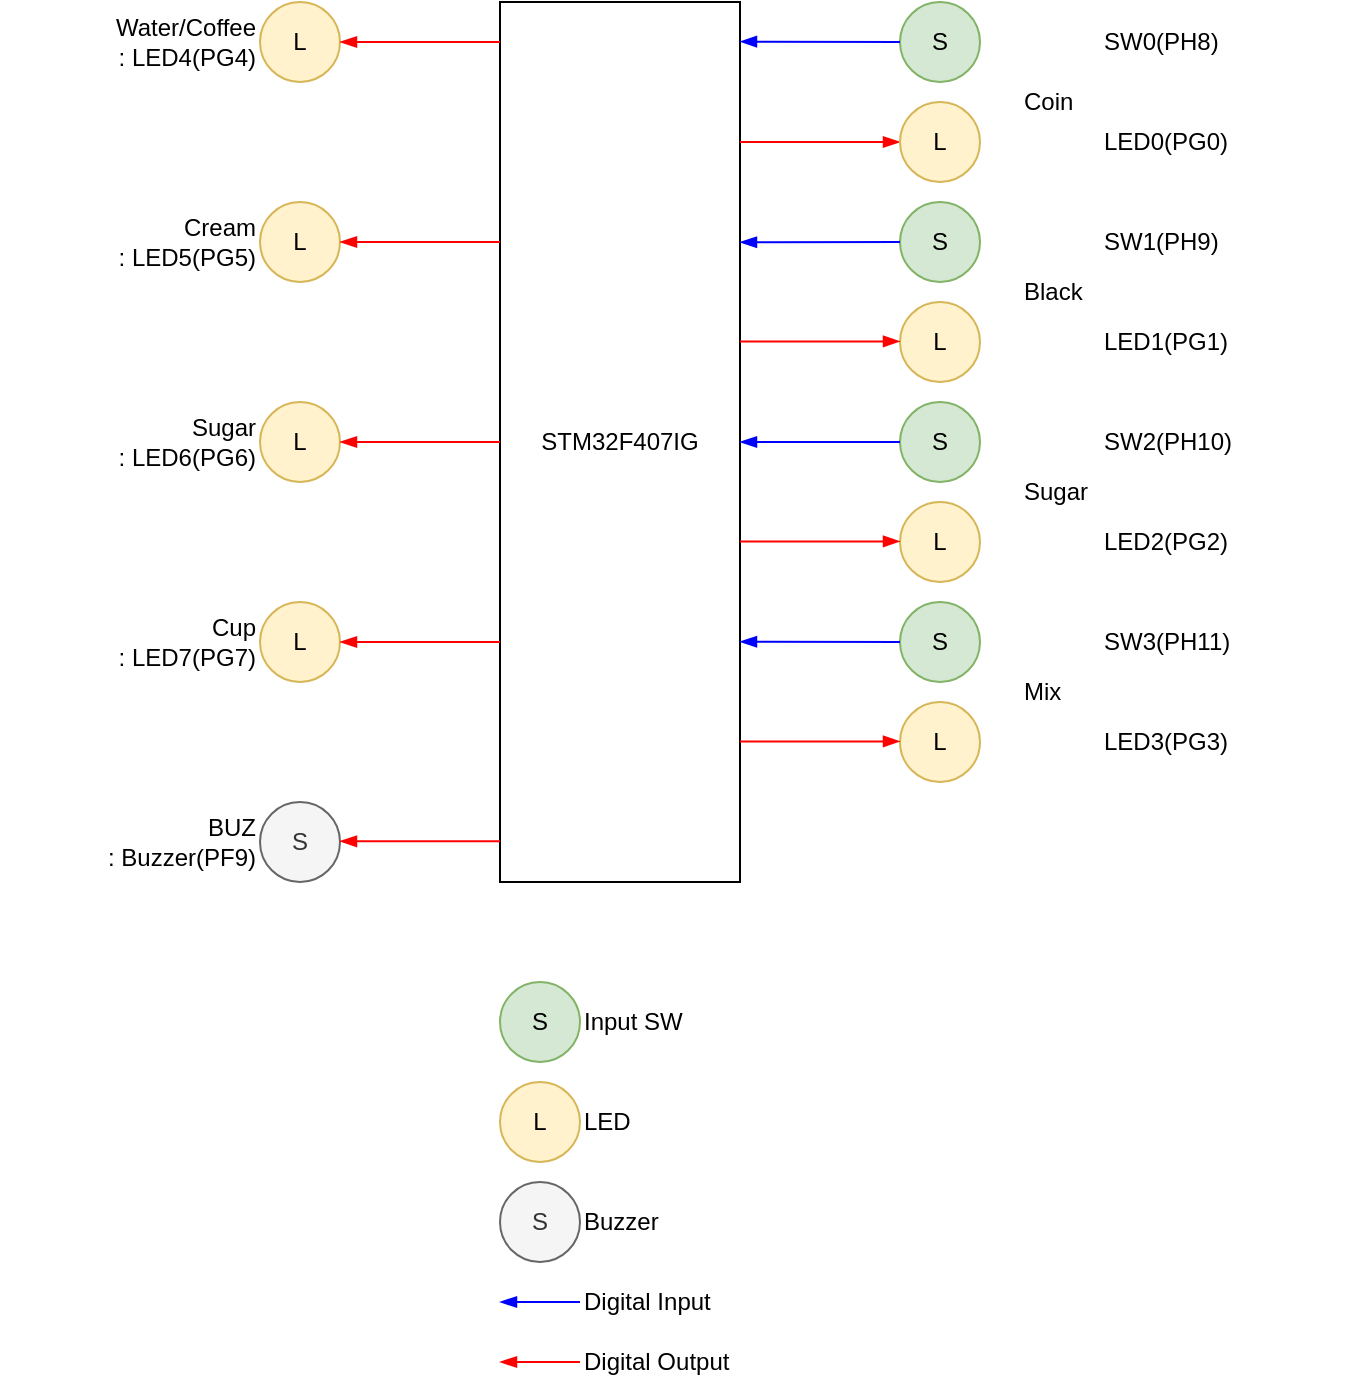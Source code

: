 <mxfile version="26.0.16">
  <diagram name="페이지-1" id="aUKVWbxgHGrGfHiceO4P">
    <mxGraphModel dx="795" dy="1247" grid="0" gridSize="10" guides="1" tooltips="1" connect="1" arrows="1" fold="1" page="1" pageScale="1" pageWidth="827" pageHeight="1169" math="0" shadow="0">
      <root>
        <mxCell id="0" />
        <mxCell id="1" parent="0" />
        <mxCell id="V1jE-XbK7gzUIDMY-3G8-3" value="STM32F407IG" style="rounded=0;whiteSpace=wrap;html=1;" parent="1" vertex="1">
          <mxGeometry x="300" y="310" width="120" height="440" as="geometry" />
        </mxCell>
        <mxCell id="V1jE-XbK7gzUIDMY-3G8-5" value="S" style="ellipse;whiteSpace=wrap;html=1;aspect=fixed;direction=south;fillColor=#d5e8d4;strokeColor=#82b366;" parent="1" vertex="1">
          <mxGeometry x="500" y="610" width="40" height="40" as="geometry" />
        </mxCell>
        <mxCell id="V1jE-XbK7gzUIDMY-3G8-7" value="S" style="ellipse;whiteSpace=wrap;html=1;aspect=fixed;direction=south;fillColor=#d5e8d4;strokeColor=#82b366;" parent="1" vertex="1">
          <mxGeometry x="500" y="510" width="40" height="40" as="geometry" />
        </mxCell>
        <mxCell id="V1jE-XbK7gzUIDMY-3G8-9" value="S" style="ellipse;whiteSpace=wrap;html=1;aspect=fixed;direction=south;fillColor=#d5e8d4;strokeColor=#82b366;" parent="1" vertex="1">
          <mxGeometry x="500" y="410" width="40" height="40" as="geometry" />
        </mxCell>
        <mxCell id="V1jE-XbK7gzUIDMY-3G8-11" value="S" style="ellipse;whiteSpace=wrap;html=1;aspect=fixed;direction=south;fillColor=#d5e8d4;strokeColor=#82b366;" parent="1" vertex="1">
          <mxGeometry x="500" y="310" width="40" height="40" as="geometry" />
        </mxCell>
        <mxCell id="V1jE-XbK7gzUIDMY-3G8-12" value="" style="endArrow=blockThin;html=1;rounded=0;exitX=0.5;exitY=1;exitDx=0;exitDy=0;endFill=1;strokeColor=#0000FF;entryX=1;entryY=0.045;entryDx=0;entryDy=0;entryPerimeter=0;" parent="1" source="V1jE-XbK7gzUIDMY-3G8-11" target="V1jE-XbK7gzUIDMY-3G8-3" edge="1">
          <mxGeometry width="50" height="50" relative="1" as="geometry">
            <mxPoint x="530" y="350" as="sourcePoint" />
            <mxPoint x="430" y="330" as="targetPoint" />
          </mxGeometry>
        </mxCell>
        <mxCell id="V1jE-XbK7gzUIDMY-3G8-14" value="" style="endArrow=blockThin;html=1;rounded=0;exitX=0.5;exitY=1;exitDx=0;exitDy=0;endFill=1;strokeColor=#0000FF;entryX=1;entryY=0.273;entryDx=0;entryDy=0;entryPerimeter=0;" parent="1" source="V1jE-XbK7gzUIDMY-3G8-9" target="V1jE-XbK7gzUIDMY-3G8-3" edge="1">
          <mxGeometry width="50" height="50" relative="1" as="geometry">
            <mxPoint x="510" y="390" as="sourcePoint" />
            <mxPoint x="430" y="430" as="targetPoint" />
          </mxGeometry>
        </mxCell>
        <mxCell id="V1jE-XbK7gzUIDMY-3G8-16" value="" style="endArrow=blockThin;html=1;rounded=0;exitX=0.5;exitY=1;exitDx=0;exitDy=0;endFill=1;strokeColor=#0000FF;entryX=1;entryY=0.5;entryDx=0;entryDy=0;" parent="1" source="V1jE-XbK7gzUIDMY-3G8-7" target="V1jE-XbK7gzUIDMY-3G8-3" edge="1">
          <mxGeometry width="50" height="50" relative="1" as="geometry">
            <mxPoint x="510" y="490" as="sourcePoint" />
            <mxPoint x="430" y="530" as="targetPoint" />
          </mxGeometry>
        </mxCell>
        <mxCell id="V1jE-XbK7gzUIDMY-3G8-18" value="" style="endArrow=blockThin;html=1;rounded=0;exitX=0.5;exitY=1;exitDx=0;exitDy=0;endFill=1;strokeColor=#0000FF;entryX=1;entryY=0.727;entryDx=0;entryDy=0;entryPerimeter=0;" parent="1" source="V1jE-XbK7gzUIDMY-3G8-5" target="V1jE-XbK7gzUIDMY-3G8-3" edge="1">
          <mxGeometry width="50" height="50" relative="1" as="geometry">
            <mxPoint x="510" y="590" as="sourcePoint" />
            <mxPoint x="430" y="630" as="targetPoint" />
            <Array as="points" />
          </mxGeometry>
        </mxCell>
        <mxCell id="V1jE-XbK7gzUIDMY-3G8-20" value="SW0(PH8)" style="text;html=1;align=left;verticalAlign=middle;whiteSpace=wrap;rounded=0;" parent="1" vertex="1">
          <mxGeometry x="600" y="315" width="130" height="30" as="geometry" />
        </mxCell>
        <mxCell id="V1jE-XbK7gzUIDMY-3G8-21" value="LED0(PG0)" style="text;html=1;align=left;verticalAlign=middle;whiteSpace=wrap;rounded=0;" parent="1" vertex="1">
          <mxGeometry x="600" y="365" width="130" height="30" as="geometry" />
        </mxCell>
        <mxCell id="V1jE-XbK7gzUIDMY-3G8-22" value="SW1(PH9)" style="text;html=1;align=left;verticalAlign=middle;whiteSpace=wrap;rounded=0;" parent="1" vertex="1">
          <mxGeometry x="600" y="415" width="130" height="30" as="geometry" />
        </mxCell>
        <mxCell id="V1jE-XbK7gzUIDMY-3G8-23" value="LED1(PG1)" style="text;html=1;align=left;verticalAlign=middle;whiteSpace=wrap;rounded=0;" parent="1" vertex="1">
          <mxGeometry x="600" y="465" width="130" height="30" as="geometry" />
        </mxCell>
        <mxCell id="V1jE-XbK7gzUIDMY-3G8-24" value="SW2(PH10)" style="text;html=1;align=left;verticalAlign=middle;whiteSpace=wrap;rounded=0;" parent="1" vertex="1">
          <mxGeometry x="600" y="515" width="130" height="30" as="geometry" />
        </mxCell>
        <mxCell id="V1jE-XbK7gzUIDMY-3G8-25" value="LED2(PG2)" style="text;html=1;align=left;verticalAlign=middle;whiteSpace=wrap;rounded=0;" parent="1" vertex="1">
          <mxGeometry x="600" y="565" width="130" height="30" as="geometry" />
        </mxCell>
        <mxCell id="V1jE-XbK7gzUIDMY-3G8-26" value="SW3(PH11)" style="text;html=1;align=left;verticalAlign=middle;whiteSpace=wrap;rounded=0;" parent="1" vertex="1">
          <mxGeometry x="600" y="615" width="130" height="30" as="geometry" />
        </mxCell>
        <mxCell id="V1jE-XbK7gzUIDMY-3G8-27" value="LED3(PG3)" style="text;html=1;align=left;verticalAlign=middle;whiteSpace=wrap;rounded=0;" parent="1" vertex="1">
          <mxGeometry x="600" y="665" width="130" height="30" as="geometry" />
        </mxCell>
        <mxCell id="V1jE-XbK7gzUIDMY-3G8-30" value="L" style="ellipse;whiteSpace=wrap;html=1;aspect=fixed;direction=south;fillColor=#fff2cc;strokeColor=#d6b656;" parent="1" vertex="1">
          <mxGeometry x="180" y="610" width="40" height="40" as="geometry" />
        </mxCell>
        <mxCell id="V1jE-XbK7gzUIDMY-3G8-32" value="L" style="ellipse;whiteSpace=wrap;html=1;aspect=fixed;direction=south;fillColor=#fff2cc;strokeColor=#d6b656;" parent="1" vertex="1">
          <mxGeometry x="180" y="510" width="40" height="40" as="geometry" />
        </mxCell>
        <mxCell id="V1jE-XbK7gzUIDMY-3G8-34" value="L" style="ellipse;whiteSpace=wrap;html=1;aspect=fixed;direction=south;fillColor=#fff2cc;strokeColor=#d6b656;" parent="1" vertex="1">
          <mxGeometry x="180" y="410" width="40" height="40" as="geometry" />
        </mxCell>
        <mxCell id="V1jE-XbK7gzUIDMY-3G8-36" value="L" style="ellipse;whiteSpace=wrap;html=1;aspect=fixed;direction=south;fillColor=#fff2cc;strokeColor=#d6b656;" parent="1" vertex="1">
          <mxGeometry x="180" y="310" width="40" height="40" as="geometry" />
        </mxCell>
        <mxCell id="V1jE-XbK7gzUIDMY-3G8-37" value="&lt;div&gt;Water/Coffee&lt;/div&gt;: LED4(PG4)" style="text;html=1;align=right;verticalAlign=middle;whiteSpace=wrap;rounded=0;" parent="1" vertex="1">
          <mxGeometry x="50" y="315" width="130" height="30" as="geometry" />
        </mxCell>
        <mxCell id="V1jE-XbK7gzUIDMY-3G8-39" value="&lt;div&gt;Cream&lt;/div&gt;: LED5(PG5)" style="text;html=1;align=right;verticalAlign=middle;whiteSpace=wrap;rounded=0;" parent="1" vertex="1">
          <mxGeometry x="50" y="415" width="130" height="30" as="geometry" />
        </mxCell>
        <mxCell id="V1jE-XbK7gzUIDMY-3G8-41" value="&lt;div&gt;Sugar&lt;/div&gt;: LED6(PG6)" style="text;html=1;align=right;verticalAlign=middle;whiteSpace=wrap;rounded=0;" parent="1" vertex="1">
          <mxGeometry x="50" y="515" width="130" height="30" as="geometry" />
        </mxCell>
        <mxCell id="V1jE-XbK7gzUIDMY-3G8-43" value="&lt;div&gt;Cup&lt;/div&gt;: LED7(PG7)" style="text;html=1;align=right;verticalAlign=middle;whiteSpace=wrap;rounded=0;" parent="1" vertex="1">
          <mxGeometry x="50" y="615" width="130" height="30" as="geometry" />
        </mxCell>
        <mxCell id="V1jE-XbK7gzUIDMY-3G8-45" value="S" style="ellipse;whiteSpace=wrap;html=1;aspect=fixed;direction=south;fillColor=#f5f5f5;strokeColor=#666666;fontColor=#333333;" parent="1" vertex="1">
          <mxGeometry x="180" y="710" width="40" height="40" as="geometry" />
        </mxCell>
        <mxCell id="V1jE-XbK7gzUIDMY-3G8-46" value="BUZ&lt;div&gt;: Buzzer(PF9)&lt;/div&gt;" style="text;html=1;align=right;verticalAlign=middle;whiteSpace=wrap;rounded=0;" parent="1" vertex="1">
          <mxGeometry x="50" y="715" width="130" height="30" as="geometry" />
        </mxCell>
        <mxCell id="V1jE-XbK7gzUIDMY-3G8-47" value="" style="endArrow=blockThin;html=1;rounded=0;exitX=0.5;exitY=1;exitDx=0;exitDy=0;entryX=1;entryY=0.051;entryDx=0;entryDy=0;entryPerimeter=0;endFill=1;strokeColor=#FF0000;fillColor=#e51400;" parent="1" edge="1">
          <mxGeometry width="50" height="50" relative="1" as="geometry">
            <mxPoint x="300" y="330" as="sourcePoint" />
            <mxPoint x="220" y="330" as="targetPoint" />
          </mxGeometry>
        </mxCell>
        <mxCell id="V1jE-XbK7gzUIDMY-3G8-48" value="" style="endArrow=blockThin;html=1;rounded=0;entryX=0.5;entryY=1;entryDx=0;entryDy=0;endFill=1;strokeColor=#FF0000;fillColor=#e51400;exitX=1;exitY=0.159;exitDx=0;exitDy=0;exitPerimeter=0;" parent="1" edge="1" target="_3TxJ0h6Oim9gM3xzcCF-4" source="V1jE-XbK7gzUIDMY-3G8-3">
          <mxGeometry width="50" height="50" relative="1" as="geometry">
            <mxPoint x="430" y="380" as="sourcePoint" />
            <mxPoint x="220" y="380" as="targetPoint" />
          </mxGeometry>
        </mxCell>
        <mxCell id="V1jE-XbK7gzUIDMY-3G8-49" value="" style="endArrow=blockThin;html=1;rounded=0;exitX=0.5;exitY=1;exitDx=0;exitDy=0;entryX=1;entryY=0.308;entryDx=0;entryDy=0;entryPerimeter=0;endFill=1;strokeColor=#FF0000;fillColor=#e51400;" parent="1" edge="1">
          <mxGeometry width="50" height="50" relative="1" as="geometry">
            <mxPoint x="300" y="430" as="sourcePoint" />
            <mxPoint x="220" y="430" as="targetPoint" />
          </mxGeometry>
        </mxCell>
        <mxCell id="V1jE-XbK7gzUIDMY-3G8-51" value="" style="endArrow=blockThin;html=1;rounded=0;exitX=0.5;exitY=1;exitDx=0;exitDy=0;entryX=1;entryY=0.564;entryDx=0;entryDy=0;entryPerimeter=0;endFill=1;strokeColor=#FF0000;fillColor=#e51400;" parent="1" edge="1">
          <mxGeometry width="50" height="50" relative="1" as="geometry">
            <mxPoint x="300" y="530" as="sourcePoint" />
            <mxPoint x="220" y="530" as="targetPoint" />
          </mxGeometry>
        </mxCell>
        <mxCell id="V1jE-XbK7gzUIDMY-3G8-53" value="" style="endArrow=blockThin;html=1;rounded=0;exitX=0.5;exitY=1;exitDx=0;exitDy=0;entryX=1;entryY=0.821;entryDx=0;entryDy=0;entryPerimeter=0;endFill=1;strokeColor=#FF0000;fillColor=#e51400;" parent="1" edge="1">
          <mxGeometry width="50" height="50" relative="1" as="geometry">
            <mxPoint x="300" y="630" as="sourcePoint" />
            <mxPoint x="220" y="630" as="targetPoint" />
          </mxGeometry>
        </mxCell>
        <mxCell id="V1jE-XbK7gzUIDMY-3G8-55" value="" style="endArrow=blockThin;html=1;rounded=0;exitX=0.5;exitY=1;exitDx=0;exitDy=0;entryX=1;entryY=0.949;entryDx=0;entryDy=0;entryPerimeter=0;endFill=1;strokeColor=#FF0000;fillColor=#e51400;" parent="1" edge="1">
          <mxGeometry width="50" height="50" relative="1" as="geometry">
            <mxPoint x="300" y="729.66" as="sourcePoint" />
            <mxPoint x="220" y="729.66" as="targetPoint" />
          </mxGeometry>
        </mxCell>
        <mxCell id="V1jE-XbK7gzUIDMY-3G8-56" value="S" style="ellipse;whiteSpace=wrap;html=1;aspect=fixed;direction=south;fillColor=#d5e8d4;strokeColor=#82b366;" parent="1" vertex="1">
          <mxGeometry x="300" y="800" width="40" height="40" as="geometry" />
        </mxCell>
        <mxCell id="V1jE-XbK7gzUIDMY-3G8-57" value="L" style="ellipse;whiteSpace=wrap;html=1;aspect=fixed;direction=south;fillColor=#fff2cc;strokeColor=#d6b656;" parent="1" vertex="1">
          <mxGeometry x="300" y="850" width="40" height="40" as="geometry" />
        </mxCell>
        <mxCell id="V1jE-XbK7gzUIDMY-3G8-58" value="S" style="ellipse;whiteSpace=wrap;html=1;aspect=fixed;direction=south;fillColor=#f5f5f5;strokeColor=#666666;fontColor=#333333;" parent="1" vertex="1">
          <mxGeometry x="300" y="900" width="40" height="40" as="geometry" />
        </mxCell>
        <mxCell id="V1jE-XbK7gzUIDMY-3G8-59" value="Buzzer" style="text;html=1;align=left;verticalAlign=middle;whiteSpace=wrap;rounded=0;" parent="1" vertex="1">
          <mxGeometry x="340" y="905" width="130" height="30" as="geometry" />
        </mxCell>
        <mxCell id="V1jE-XbK7gzUIDMY-3G8-60" value="LED" style="text;html=1;align=left;verticalAlign=middle;whiteSpace=wrap;rounded=0;" parent="1" vertex="1">
          <mxGeometry x="340" y="855" width="130" height="30" as="geometry" />
        </mxCell>
        <mxCell id="V1jE-XbK7gzUIDMY-3G8-61" value="Input SW" style="text;html=1;align=left;verticalAlign=middle;whiteSpace=wrap;rounded=0;" parent="1" vertex="1">
          <mxGeometry x="340" y="805" width="130" height="30" as="geometry" />
        </mxCell>
        <mxCell id="V1jE-XbK7gzUIDMY-3G8-62" value="" style="endArrow=blockThin;html=1;rounded=0;exitX=0;exitY=0.5;exitDx=0;exitDy=0;endFill=1;strokeColor=#0000FF;entryX=1;entryY=0.841;entryDx=0;entryDy=0;entryPerimeter=0;" parent="1" source="V1jE-XbK7gzUIDMY-3G8-64" edge="1">
          <mxGeometry width="50" height="50" relative="1" as="geometry">
            <mxPoint x="380" y="960" as="sourcePoint" />
            <mxPoint x="300" y="960" as="targetPoint" />
          </mxGeometry>
        </mxCell>
        <mxCell id="V1jE-XbK7gzUIDMY-3G8-63" value="" style="endArrow=blockThin;html=1;rounded=0;exitX=0;exitY=0.5;exitDx=0;exitDy=0;entryX=1;entryY=0.949;entryDx=0;entryDy=0;entryPerimeter=0;endFill=1;strokeColor=#FF0000;fillColor=#e51400;" parent="1" source="V1jE-XbK7gzUIDMY-3G8-65" edge="1">
          <mxGeometry width="50" height="50" relative="1" as="geometry">
            <mxPoint x="380" y="990" as="sourcePoint" />
            <mxPoint x="300" y="990" as="targetPoint" />
          </mxGeometry>
        </mxCell>
        <mxCell id="V1jE-XbK7gzUIDMY-3G8-64" value="Digital Input" style="text;html=1;align=left;verticalAlign=middle;whiteSpace=wrap;rounded=0;" parent="1" vertex="1">
          <mxGeometry x="340" y="950" width="130" height="20" as="geometry" />
        </mxCell>
        <mxCell id="V1jE-XbK7gzUIDMY-3G8-65" value="Digital Output" style="text;html=1;align=left;verticalAlign=middle;whiteSpace=wrap;rounded=0;" parent="1" vertex="1">
          <mxGeometry x="340" y="980" width="130" height="20" as="geometry" />
        </mxCell>
        <mxCell id="_3TxJ0h6Oim9gM3xzcCF-1" value="L" style="ellipse;whiteSpace=wrap;html=1;aspect=fixed;direction=south;fillColor=#fff2cc;strokeColor=#d6b656;" vertex="1" parent="1">
          <mxGeometry x="500" y="660" width="40" height="40" as="geometry" />
        </mxCell>
        <mxCell id="_3TxJ0h6Oim9gM3xzcCF-2" value="L" style="ellipse;whiteSpace=wrap;html=1;aspect=fixed;direction=south;fillColor=#fff2cc;strokeColor=#d6b656;" vertex="1" parent="1">
          <mxGeometry x="500" y="560" width="40" height="40" as="geometry" />
        </mxCell>
        <mxCell id="_3TxJ0h6Oim9gM3xzcCF-3" value="L" style="ellipse;whiteSpace=wrap;html=1;aspect=fixed;direction=south;fillColor=#fff2cc;strokeColor=#d6b656;" vertex="1" parent="1">
          <mxGeometry x="500" y="460" width="40" height="40" as="geometry" />
        </mxCell>
        <mxCell id="_3TxJ0h6Oim9gM3xzcCF-4" value="L" style="ellipse;whiteSpace=wrap;html=1;aspect=fixed;direction=south;fillColor=#fff2cc;strokeColor=#d6b656;" vertex="1" parent="1">
          <mxGeometry x="500" y="360" width="40" height="40" as="geometry" />
        </mxCell>
        <mxCell id="_3TxJ0h6Oim9gM3xzcCF-5" value="" style="endArrow=blockThin;html=1;rounded=0;entryX=0.5;entryY=1;entryDx=0;entryDy=0;endFill=1;strokeColor=#FF0000;fillColor=#e51400;exitX=1;exitY=0.159;exitDx=0;exitDy=0;exitPerimeter=0;" edge="1" parent="1">
          <mxGeometry width="50" height="50" relative="1" as="geometry">
            <mxPoint x="420" y="479.71" as="sourcePoint" />
            <mxPoint x="500" y="479.71" as="targetPoint" />
          </mxGeometry>
        </mxCell>
        <mxCell id="_3TxJ0h6Oim9gM3xzcCF-6" value="" style="endArrow=blockThin;html=1;rounded=0;entryX=0.5;entryY=1;entryDx=0;entryDy=0;endFill=1;strokeColor=#FF0000;fillColor=#e51400;exitX=1;exitY=0.159;exitDx=0;exitDy=0;exitPerimeter=0;" edge="1" parent="1">
          <mxGeometry width="50" height="50" relative="1" as="geometry">
            <mxPoint x="420" y="579.71" as="sourcePoint" />
            <mxPoint x="500" y="579.71" as="targetPoint" />
          </mxGeometry>
        </mxCell>
        <mxCell id="_3TxJ0h6Oim9gM3xzcCF-7" value="" style="endArrow=blockThin;html=1;rounded=0;entryX=0.5;entryY=1;entryDx=0;entryDy=0;endFill=1;strokeColor=#FF0000;fillColor=#e51400;exitX=1;exitY=0.159;exitDx=0;exitDy=0;exitPerimeter=0;" edge="1" parent="1">
          <mxGeometry width="50" height="50" relative="1" as="geometry">
            <mxPoint x="420" y="679.71" as="sourcePoint" />
            <mxPoint x="500" y="679.71" as="targetPoint" />
          </mxGeometry>
        </mxCell>
        <mxCell id="_3TxJ0h6Oim9gM3xzcCF-10" value="Coin" style="text;html=1;align=left;verticalAlign=middle;whiteSpace=wrap;rounded=0;" vertex="1" parent="1">
          <mxGeometry x="560" y="345" width="40" height="30" as="geometry" />
        </mxCell>
        <mxCell id="_3TxJ0h6Oim9gM3xzcCF-12" value="Black" style="text;html=1;align=left;verticalAlign=middle;whiteSpace=wrap;rounded=0;" vertex="1" parent="1">
          <mxGeometry x="560" y="440" width="40" height="30" as="geometry" />
        </mxCell>
        <mxCell id="_3TxJ0h6Oim9gM3xzcCF-13" value="Sugar" style="text;html=1;align=left;verticalAlign=middle;whiteSpace=wrap;rounded=0;" vertex="1" parent="1">
          <mxGeometry x="560" y="540" width="40" height="30" as="geometry" />
        </mxCell>
        <mxCell id="_3TxJ0h6Oim9gM3xzcCF-14" value="Mix" style="text;html=1;align=left;verticalAlign=middle;whiteSpace=wrap;rounded=0;" vertex="1" parent="1">
          <mxGeometry x="560" y="640" width="40" height="30" as="geometry" />
        </mxCell>
      </root>
    </mxGraphModel>
  </diagram>
</mxfile>
